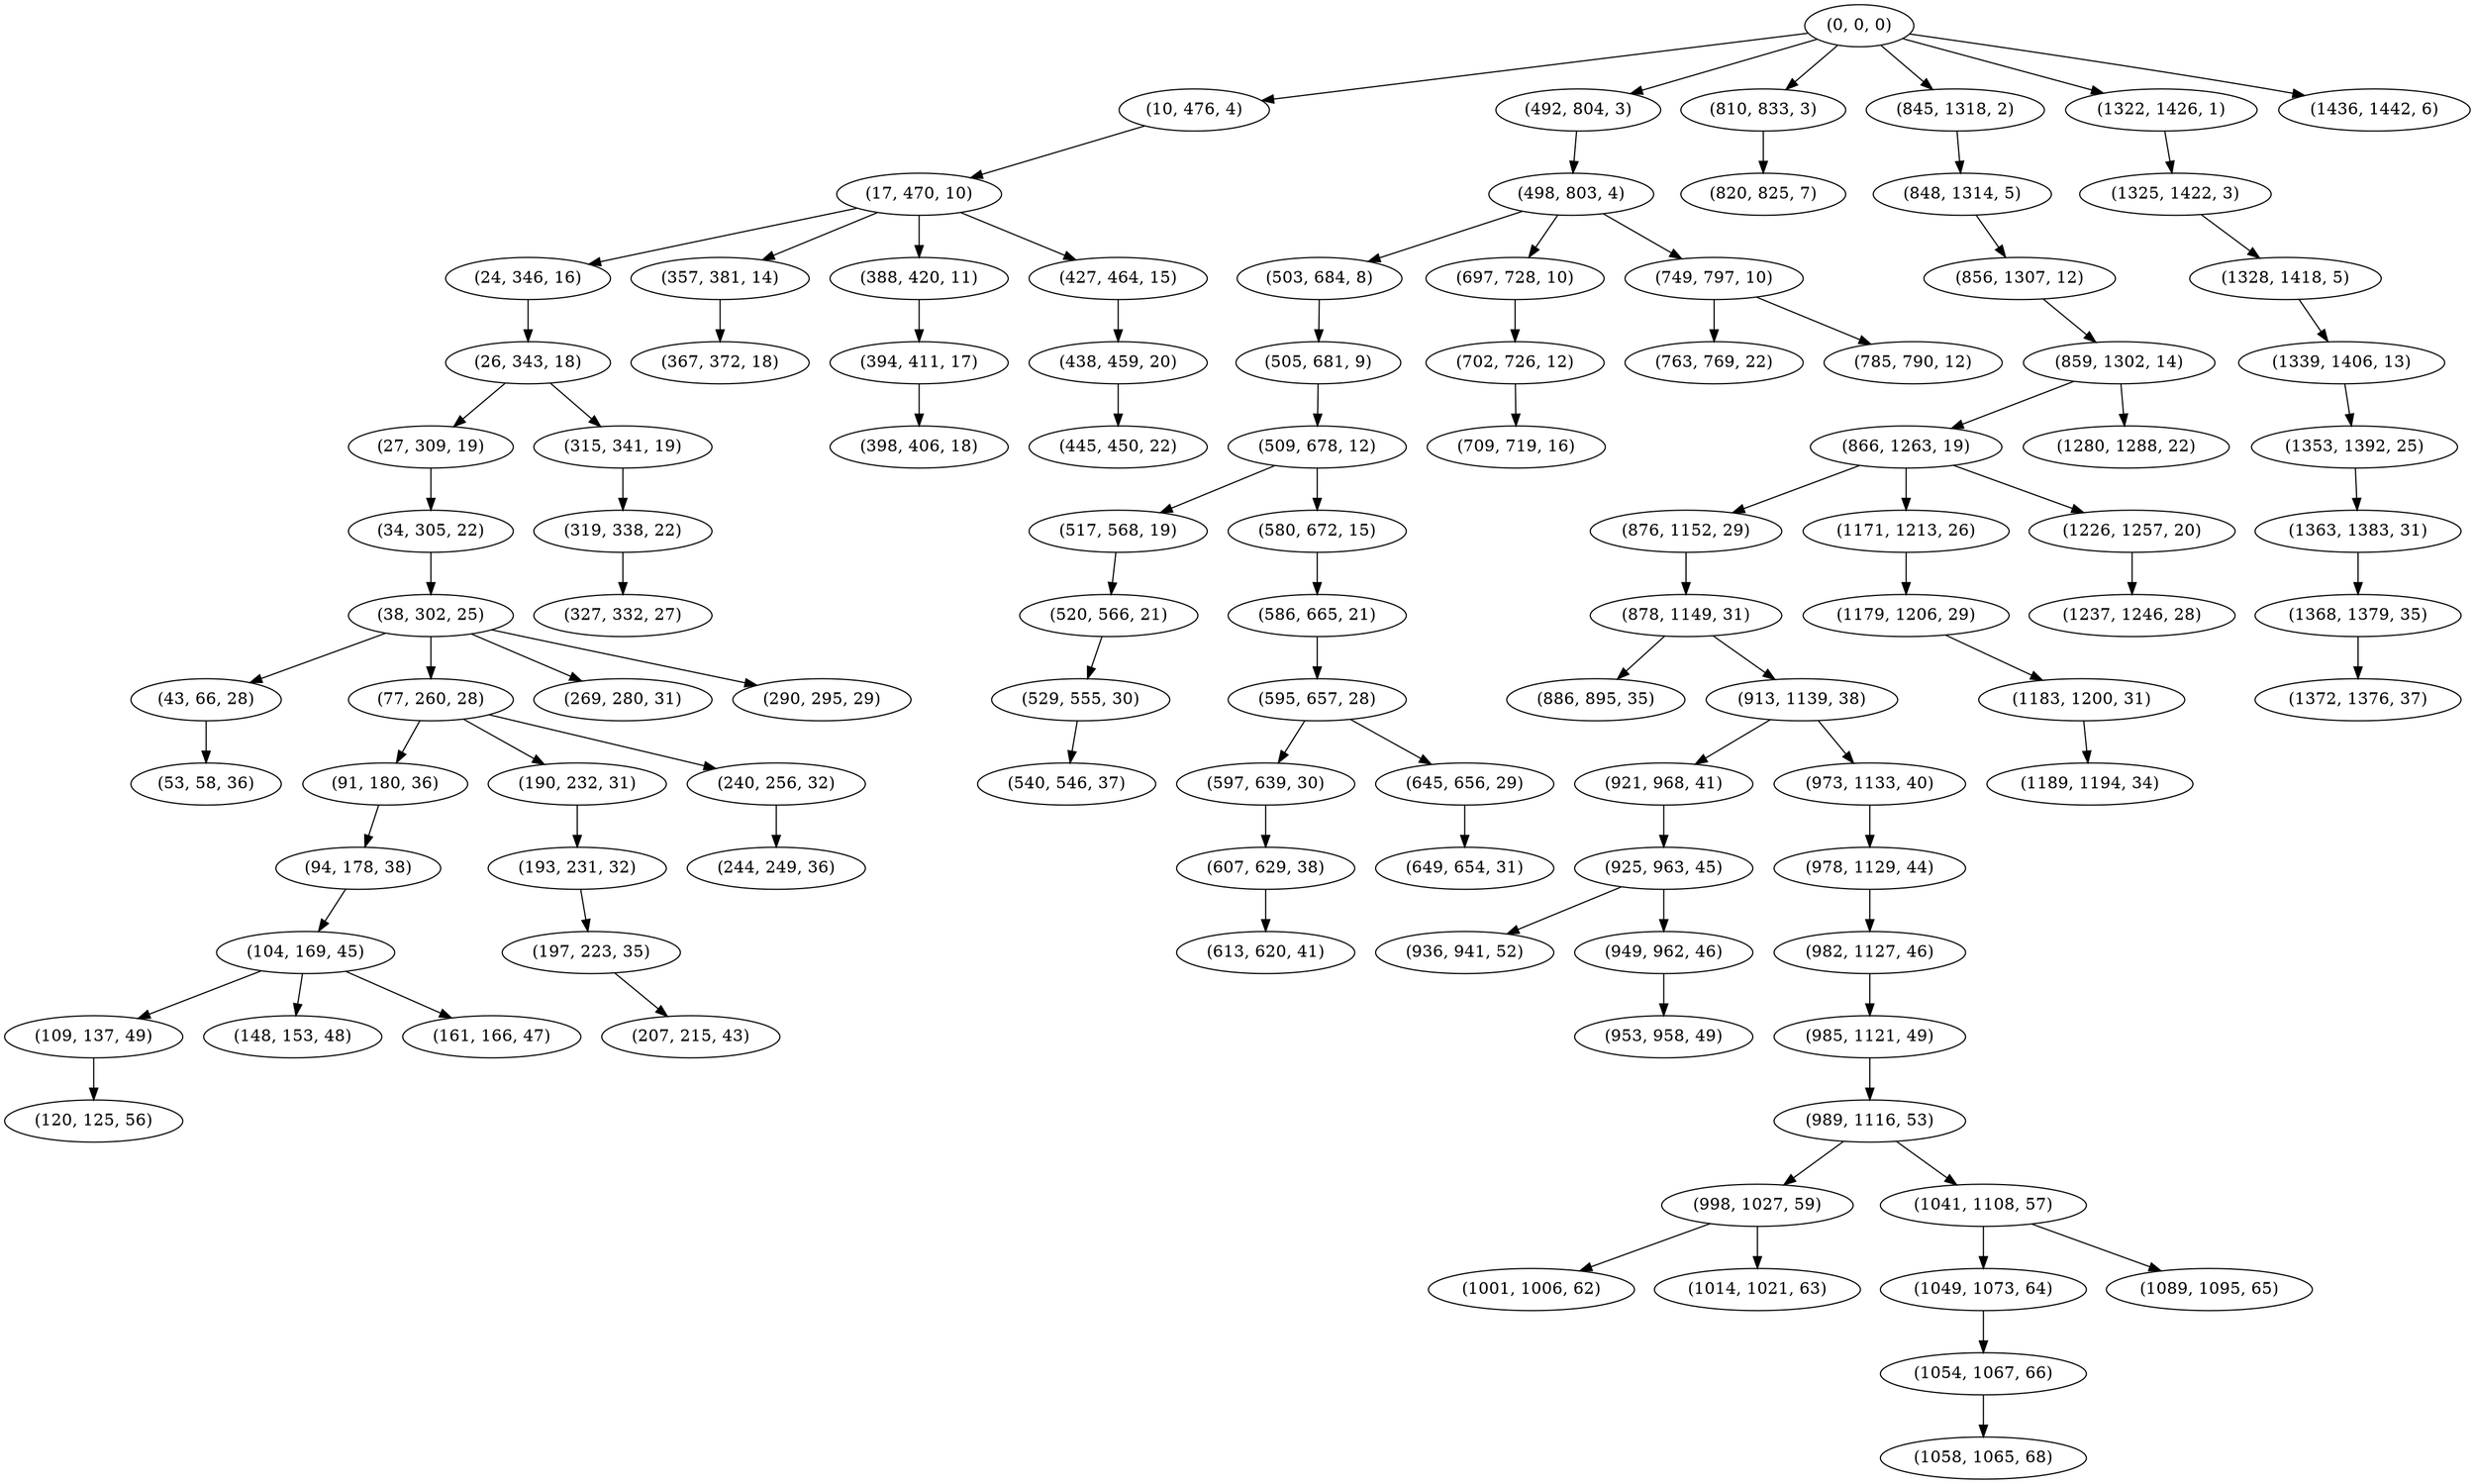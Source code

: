 digraph tree {
    "(0, 0, 0)";
    "(10, 476, 4)";
    "(17, 470, 10)";
    "(24, 346, 16)";
    "(26, 343, 18)";
    "(27, 309, 19)";
    "(34, 305, 22)";
    "(38, 302, 25)";
    "(43, 66, 28)";
    "(53, 58, 36)";
    "(77, 260, 28)";
    "(91, 180, 36)";
    "(94, 178, 38)";
    "(104, 169, 45)";
    "(109, 137, 49)";
    "(120, 125, 56)";
    "(148, 153, 48)";
    "(161, 166, 47)";
    "(190, 232, 31)";
    "(193, 231, 32)";
    "(197, 223, 35)";
    "(207, 215, 43)";
    "(240, 256, 32)";
    "(244, 249, 36)";
    "(269, 280, 31)";
    "(290, 295, 29)";
    "(315, 341, 19)";
    "(319, 338, 22)";
    "(327, 332, 27)";
    "(357, 381, 14)";
    "(367, 372, 18)";
    "(388, 420, 11)";
    "(394, 411, 17)";
    "(398, 406, 18)";
    "(427, 464, 15)";
    "(438, 459, 20)";
    "(445, 450, 22)";
    "(492, 804, 3)";
    "(498, 803, 4)";
    "(503, 684, 8)";
    "(505, 681, 9)";
    "(509, 678, 12)";
    "(517, 568, 19)";
    "(520, 566, 21)";
    "(529, 555, 30)";
    "(540, 546, 37)";
    "(580, 672, 15)";
    "(586, 665, 21)";
    "(595, 657, 28)";
    "(597, 639, 30)";
    "(607, 629, 38)";
    "(613, 620, 41)";
    "(645, 656, 29)";
    "(649, 654, 31)";
    "(697, 728, 10)";
    "(702, 726, 12)";
    "(709, 719, 16)";
    "(749, 797, 10)";
    "(763, 769, 22)";
    "(785, 790, 12)";
    "(810, 833, 3)";
    "(820, 825, 7)";
    "(845, 1318, 2)";
    "(848, 1314, 5)";
    "(856, 1307, 12)";
    "(859, 1302, 14)";
    "(866, 1263, 19)";
    "(876, 1152, 29)";
    "(878, 1149, 31)";
    "(886, 895, 35)";
    "(913, 1139, 38)";
    "(921, 968, 41)";
    "(925, 963, 45)";
    "(936, 941, 52)";
    "(949, 962, 46)";
    "(953, 958, 49)";
    "(973, 1133, 40)";
    "(978, 1129, 44)";
    "(982, 1127, 46)";
    "(985, 1121, 49)";
    "(989, 1116, 53)";
    "(998, 1027, 59)";
    "(1001, 1006, 62)";
    "(1014, 1021, 63)";
    "(1041, 1108, 57)";
    "(1049, 1073, 64)";
    "(1054, 1067, 66)";
    "(1058, 1065, 68)";
    "(1089, 1095, 65)";
    "(1171, 1213, 26)";
    "(1179, 1206, 29)";
    "(1183, 1200, 31)";
    "(1189, 1194, 34)";
    "(1226, 1257, 20)";
    "(1237, 1246, 28)";
    "(1280, 1288, 22)";
    "(1322, 1426, 1)";
    "(1325, 1422, 3)";
    "(1328, 1418, 5)";
    "(1339, 1406, 13)";
    "(1353, 1392, 25)";
    "(1363, 1383, 31)";
    "(1368, 1379, 35)";
    "(1372, 1376, 37)";
    "(1436, 1442, 6)";
    "(0, 0, 0)" -> "(10, 476, 4)";
    "(0, 0, 0)" -> "(492, 804, 3)";
    "(0, 0, 0)" -> "(810, 833, 3)";
    "(0, 0, 0)" -> "(845, 1318, 2)";
    "(0, 0, 0)" -> "(1322, 1426, 1)";
    "(0, 0, 0)" -> "(1436, 1442, 6)";
    "(10, 476, 4)" -> "(17, 470, 10)";
    "(17, 470, 10)" -> "(24, 346, 16)";
    "(17, 470, 10)" -> "(357, 381, 14)";
    "(17, 470, 10)" -> "(388, 420, 11)";
    "(17, 470, 10)" -> "(427, 464, 15)";
    "(24, 346, 16)" -> "(26, 343, 18)";
    "(26, 343, 18)" -> "(27, 309, 19)";
    "(26, 343, 18)" -> "(315, 341, 19)";
    "(27, 309, 19)" -> "(34, 305, 22)";
    "(34, 305, 22)" -> "(38, 302, 25)";
    "(38, 302, 25)" -> "(43, 66, 28)";
    "(38, 302, 25)" -> "(77, 260, 28)";
    "(38, 302, 25)" -> "(269, 280, 31)";
    "(38, 302, 25)" -> "(290, 295, 29)";
    "(43, 66, 28)" -> "(53, 58, 36)";
    "(77, 260, 28)" -> "(91, 180, 36)";
    "(77, 260, 28)" -> "(190, 232, 31)";
    "(77, 260, 28)" -> "(240, 256, 32)";
    "(91, 180, 36)" -> "(94, 178, 38)";
    "(94, 178, 38)" -> "(104, 169, 45)";
    "(104, 169, 45)" -> "(109, 137, 49)";
    "(104, 169, 45)" -> "(148, 153, 48)";
    "(104, 169, 45)" -> "(161, 166, 47)";
    "(109, 137, 49)" -> "(120, 125, 56)";
    "(190, 232, 31)" -> "(193, 231, 32)";
    "(193, 231, 32)" -> "(197, 223, 35)";
    "(197, 223, 35)" -> "(207, 215, 43)";
    "(240, 256, 32)" -> "(244, 249, 36)";
    "(315, 341, 19)" -> "(319, 338, 22)";
    "(319, 338, 22)" -> "(327, 332, 27)";
    "(357, 381, 14)" -> "(367, 372, 18)";
    "(388, 420, 11)" -> "(394, 411, 17)";
    "(394, 411, 17)" -> "(398, 406, 18)";
    "(427, 464, 15)" -> "(438, 459, 20)";
    "(438, 459, 20)" -> "(445, 450, 22)";
    "(492, 804, 3)" -> "(498, 803, 4)";
    "(498, 803, 4)" -> "(503, 684, 8)";
    "(498, 803, 4)" -> "(697, 728, 10)";
    "(498, 803, 4)" -> "(749, 797, 10)";
    "(503, 684, 8)" -> "(505, 681, 9)";
    "(505, 681, 9)" -> "(509, 678, 12)";
    "(509, 678, 12)" -> "(517, 568, 19)";
    "(509, 678, 12)" -> "(580, 672, 15)";
    "(517, 568, 19)" -> "(520, 566, 21)";
    "(520, 566, 21)" -> "(529, 555, 30)";
    "(529, 555, 30)" -> "(540, 546, 37)";
    "(580, 672, 15)" -> "(586, 665, 21)";
    "(586, 665, 21)" -> "(595, 657, 28)";
    "(595, 657, 28)" -> "(597, 639, 30)";
    "(595, 657, 28)" -> "(645, 656, 29)";
    "(597, 639, 30)" -> "(607, 629, 38)";
    "(607, 629, 38)" -> "(613, 620, 41)";
    "(645, 656, 29)" -> "(649, 654, 31)";
    "(697, 728, 10)" -> "(702, 726, 12)";
    "(702, 726, 12)" -> "(709, 719, 16)";
    "(749, 797, 10)" -> "(763, 769, 22)";
    "(749, 797, 10)" -> "(785, 790, 12)";
    "(810, 833, 3)" -> "(820, 825, 7)";
    "(845, 1318, 2)" -> "(848, 1314, 5)";
    "(848, 1314, 5)" -> "(856, 1307, 12)";
    "(856, 1307, 12)" -> "(859, 1302, 14)";
    "(859, 1302, 14)" -> "(866, 1263, 19)";
    "(859, 1302, 14)" -> "(1280, 1288, 22)";
    "(866, 1263, 19)" -> "(876, 1152, 29)";
    "(866, 1263, 19)" -> "(1171, 1213, 26)";
    "(866, 1263, 19)" -> "(1226, 1257, 20)";
    "(876, 1152, 29)" -> "(878, 1149, 31)";
    "(878, 1149, 31)" -> "(886, 895, 35)";
    "(878, 1149, 31)" -> "(913, 1139, 38)";
    "(913, 1139, 38)" -> "(921, 968, 41)";
    "(913, 1139, 38)" -> "(973, 1133, 40)";
    "(921, 968, 41)" -> "(925, 963, 45)";
    "(925, 963, 45)" -> "(936, 941, 52)";
    "(925, 963, 45)" -> "(949, 962, 46)";
    "(949, 962, 46)" -> "(953, 958, 49)";
    "(973, 1133, 40)" -> "(978, 1129, 44)";
    "(978, 1129, 44)" -> "(982, 1127, 46)";
    "(982, 1127, 46)" -> "(985, 1121, 49)";
    "(985, 1121, 49)" -> "(989, 1116, 53)";
    "(989, 1116, 53)" -> "(998, 1027, 59)";
    "(989, 1116, 53)" -> "(1041, 1108, 57)";
    "(998, 1027, 59)" -> "(1001, 1006, 62)";
    "(998, 1027, 59)" -> "(1014, 1021, 63)";
    "(1041, 1108, 57)" -> "(1049, 1073, 64)";
    "(1041, 1108, 57)" -> "(1089, 1095, 65)";
    "(1049, 1073, 64)" -> "(1054, 1067, 66)";
    "(1054, 1067, 66)" -> "(1058, 1065, 68)";
    "(1171, 1213, 26)" -> "(1179, 1206, 29)";
    "(1179, 1206, 29)" -> "(1183, 1200, 31)";
    "(1183, 1200, 31)" -> "(1189, 1194, 34)";
    "(1226, 1257, 20)" -> "(1237, 1246, 28)";
    "(1322, 1426, 1)" -> "(1325, 1422, 3)";
    "(1325, 1422, 3)" -> "(1328, 1418, 5)";
    "(1328, 1418, 5)" -> "(1339, 1406, 13)";
    "(1339, 1406, 13)" -> "(1353, 1392, 25)";
    "(1353, 1392, 25)" -> "(1363, 1383, 31)";
    "(1363, 1383, 31)" -> "(1368, 1379, 35)";
    "(1368, 1379, 35)" -> "(1372, 1376, 37)";
}
